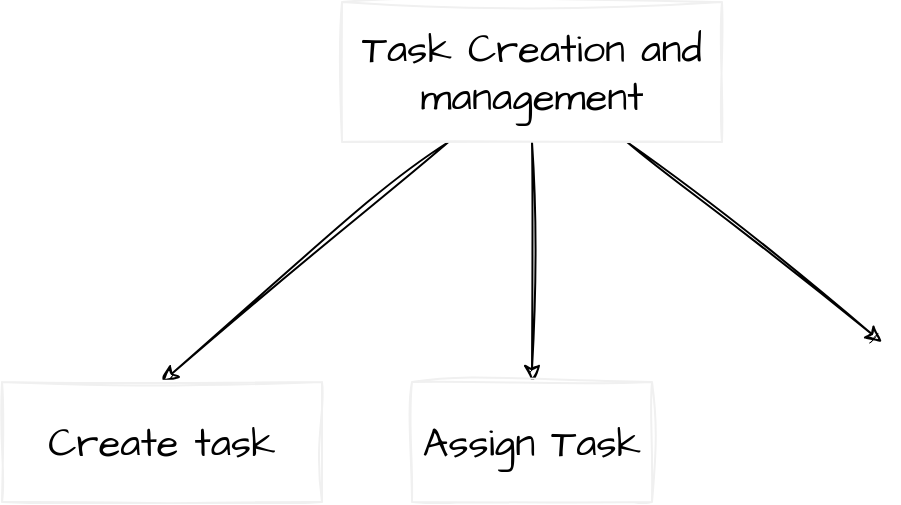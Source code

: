 <mxfile>
    <diagram id="qLAtN2jiX7K1GtAj7pxl" name="Page-1">
        <mxGraphModel dx="1180" dy="1717" grid="1" gridSize="10" guides="1" tooltips="1" connect="1" arrows="1" fold="1" page="1" pageScale="1" pageWidth="850" pageHeight="1100" math="0" shadow="0">
            <root>
                <mxCell id="0"/>
                <mxCell id="1" parent="0"/>
                <mxCell id="5" style="edgeStyle=none;sketch=1;hachureGap=4;jiggle=2;curveFitting=1;html=1;fontFamily=Architects Daughter;fontSource=https%3A%2F%2Ffonts.googleapis.com%2Fcss%3Ffamily%3DArchitects%2BDaughter;fontSize=16;" edge="1" parent="1" source="4">
                    <mxGeometry relative="1" as="geometry">
                        <mxPoint x="160" y="-390" as="targetPoint"/>
                    </mxGeometry>
                </mxCell>
                <mxCell id="6" style="edgeStyle=none;sketch=1;hachureGap=4;jiggle=2;curveFitting=1;html=1;fontFamily=Architects Daughter;fontSource=https%3A%2F%2Ffonts.googleapis.com%2Fcss%3Ffamily%3DArchitects%2BDaughter;fontSize=16;" edge="1" parent="1" source="4">
                    <mxGeometry relative="1" as="geometry">
                        <mxPoint x="345" y="-390" as="targetPoint"/>
                    </mxGeometry>
                </mxCell>
                <mxCell id="7" style="edgeStyle=none;sketch=1;hachureGap=4;jiggle=2;curveFitting=1;html=1;exitX=0.75;exitY=1;exitDx=0;exitDy=0;fontFamily=Architects Daughter;fontSource=https%3A%2F%2Ffonts.googleapis.com%2Fcss%3Ffamily%3DArchitects%2BDaughter;fontSize=16;" edge="1" parent="1" source="4">
                    <mxGeometry relative="1" as="geometry">
                        <mxPoint x="520" y="-410" as="targetPoint"/>
                    </mxGeometry>
                </mxCell>
                <mxCell id="4" value="Task Creation and management" style="rounded=0;whiteSpace=wrap;html=1;sketch=1;hachureGap=4;jiggle=2;curveFitting=1;fontFamily=Architects Daughter;fontSource=https%3A%2F%2Ffonts.googleapis.com%2Fcss%3Ffamily%3DArchitects%2BDaughter;fontSize=20;strokeColor=#F0F0F0;" vertex="1" parent="1">
                    <mxGeometry x="250" y="-580" width="190" height="70" as="geometry"/>
                </mxCell>
                <mxCell id="8" value="Create task" style="rounded=0;whiteSpace=wrap;html=1;sketch=1;hachureGap=4;jiggle=2;curveFitting=1;strokeColor=#F0F0F0;fontFamily=Architects Daughter;fontSource=https%3A%2F%2Ffonts.googleapis.com%2Fcss%3Ffamily%3DArchitects%2BDaughter;fontSize=20;" vertex="1" parent="1">
                    <mxGeometry x="80" y="-390" width="160" height="60" as="geometry"/>
                </mxCell>
                <mxCell id="9" value="Assign Task" style="rounded=0;whiteSpace=wrap;html=1;sketch=1;hachureGap=4;jiggle=2;curveFitting=1;strokeColor=#F0F0F0;fontFamily=Architects Daughter;fontSource=https%3A%2F%2Ffonts.googleapis.com%2Fcss%3Ffamily%3DArchitects%2BDaughter;fontSize=20;" vertex="1" parent="1">
                    <mxGeometry x="285" y="-390" width="120" height="60" as="geometry"/>
                </mxCell>
            </root>
        </mxGraphModel>
    </diagram>
</mxfile>